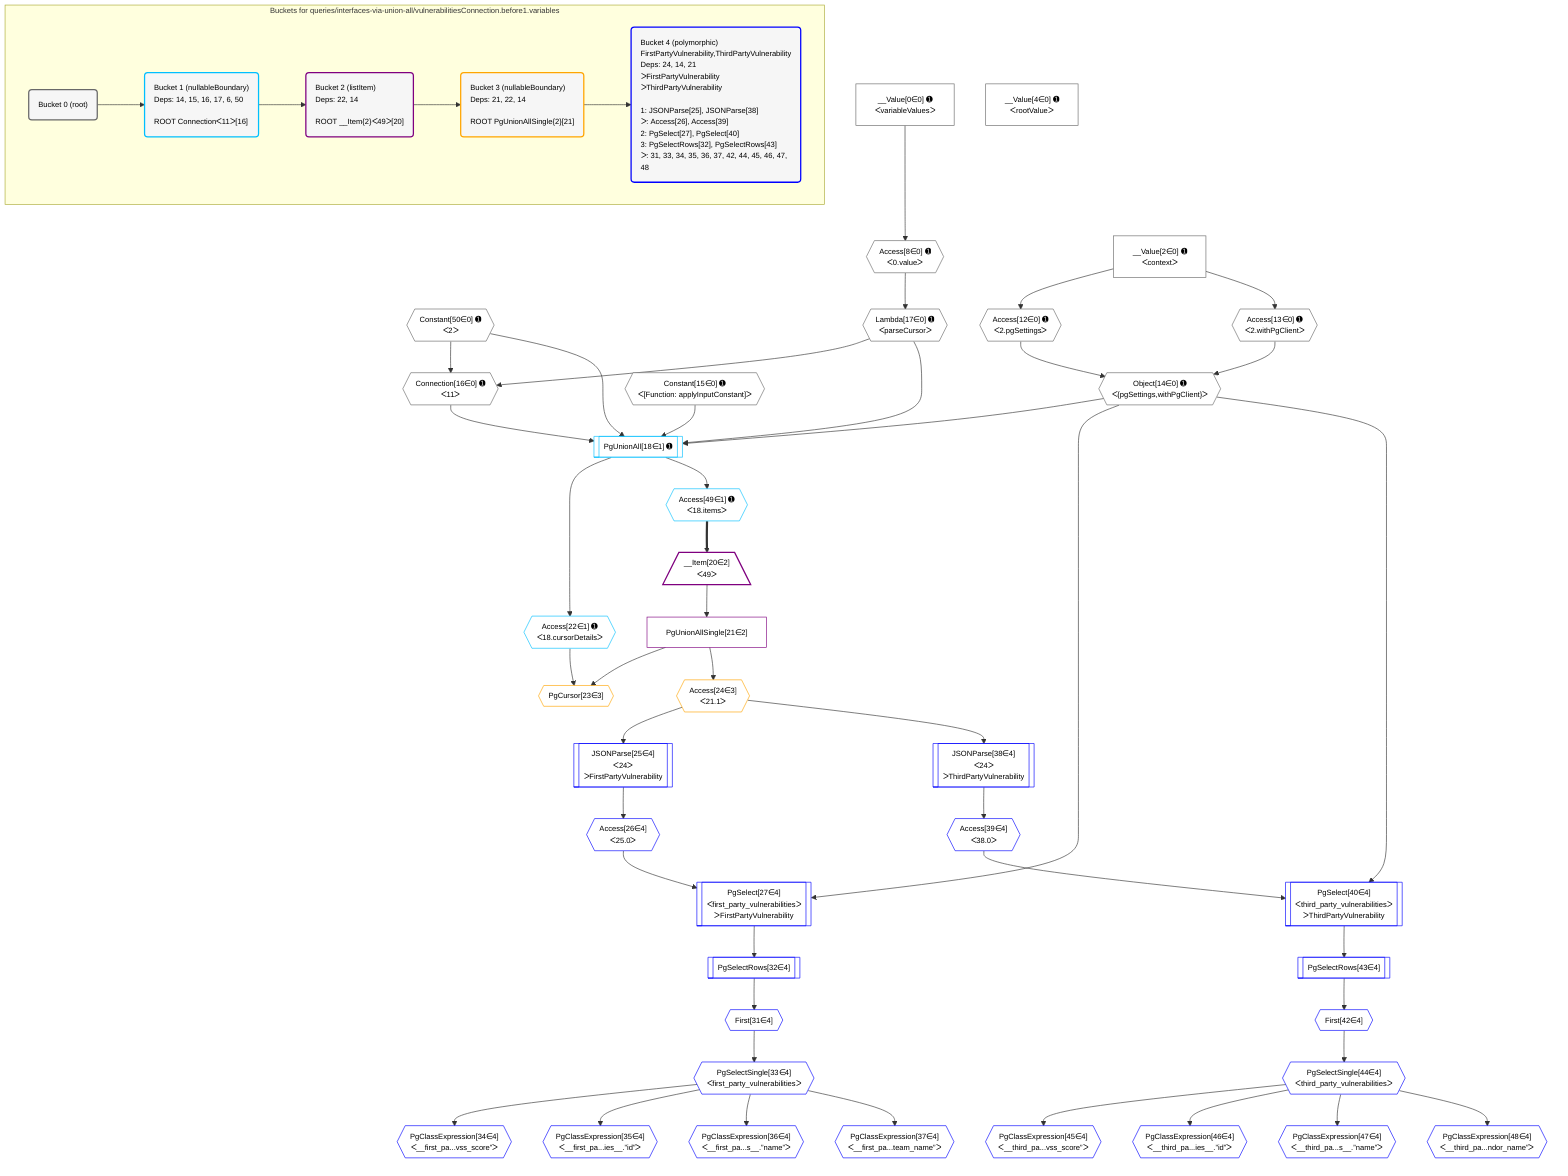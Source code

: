 %%{init: {'themeVariables': { 'fontSize': '12px'}}}%%
graph TD
    classDef path fill:#eee,stroke:#000,color:#000
    classDef plan fill:#fff,stroke-width:1px,color:#000
    classDef itemplan fill:#fff,stroke-width:2px,color:#000
    classDef unbatchedplan fill:#dff,stroke-width:1px,color:#000
    classDef sideeffectplan fill:#fcc,stroke-width:2px,color:#000
    classDef bucket fill:#f6f6f6,color:#000,stroke-width:2px,text-align:left


    %% plan dependencies
    Connection16{{"Connection[16∈0] ➊<br />ᐸ11ᐳ"}}:::plan
    Constant50{{"Constant[50∈0] ➊<br />ᐸ2ᐳ"}}:::plan
    Lambda17{{"Lambda[17∈0] ➊<br />ᐸparseCursorᐳ"}}:::plan
    Constant50 & Lambda17 --> Connection16
    Object14{{"Object[14∈0] ➊<br />ᐸ{pgSettings,withPgClient}ᐳ"}}:::plan
    Access12{{"Access[12∈0] ➊<br />ᐸ2.pgSettingsᐳ"}}:::plan
    Access13{{"Access[13∈0] ➊<br />ᐸ2.withPgClientᐳ"}}:::plan
    Access12 & Access13 --> Object14
    Access8{{"Access[8∈0] ➊<br />ᐸ0.valueᐳ"}}:::plan
    __Value0["__Value[0∈0] ➊<br />ᐸvariableValuesᐳ"]:::plan
    __Value0 --> Access8
    __Value2["__Value[2∈0] ➊<br />ᐸcontextᐳ"]:::plan
    __Value2 --> Access12
    __Value2 --> Access13
    Access8 --> Lambda17
    __Value4["__Value[4∈0] ➊<br />ᐸrootValueᐳ"]:::plan
    Constant15{{"Constant[15∈0] ➊<br />ᐸ[Function: applyInputConstant]ᐳ"}}:::plan
    PgUnionAll18[["PgUnionAll[18∈1] ➊"]]:::plan
    Object14 & Constant15 & Connection16 & Lambda17 & Constant50 --> PgUnionAll18
    Access22{{"Access[22∈1] ➊<br />ᐸ18.cursorDetailsᐳ"}}:::plan
    PgUnionAll18 --> Access22
    Access49{{"Access[49∈1] ➊<br />ᐸ18.itemsᐳ"}}:::plan
    PgUnionAll18 --> Access49
    __Item20[/"__Item[20∈2]<br />ᐸ49ᐳ"\]:::itemplan
    Access49 ==> __Item20
    PgUnionAllSingle21["PgUnionAllSingle[21∈2]"]:::plan
    __Item20 --> PgUnionAllSingle21
    PgCursor23{{"PgCursor[23∈3]"}}:::plan
    PgUnionAllSingle21 & Access22 --> PgCursor23
    Access24{{"Access[24∈3]<br />ᐸ21.1ᐳ"}}:::plan
    PgUnionAllSingle21 --> Access24
    PgSelect27[["PgSelect[27∈4]<br />ᐸfirst_party_vulnerabilitiesᐳ<br />ᐳFirstPartyVulnerability"]]:::plan
    Access26{{"Access[26∈4]<br />ᐸ25.0ᐳ"}}:::plan
    Object14 & Access26 --> PgSelect27
    PgSelect40[["PgSelect[40∈4]<br />ᐸthird_party_vulnerabilitiesᐳ<br />ᐳThirdPartyVulnerability"]]:::plan
    Access39{{"Access[39∈4]<br />ᐸ38.0ᐳ"}}:::plan
    Object14 & Access39 --> PgSelect40
    JSONParse25[["JSONParse[25∈4]<br />ᐸ24ᐳ<br />ᐳFirstPartyVulnerability"]]:::plan
    Access24 --> JSONParse25
    JSONParse25 --> Access26
    First31{{"First[31∈4]"}}:::plan
    PgSelectRows32[["PgSelectRows[32∈4]"]]:::plan
    PgSelectRows32 --> First31
    PgSelect27 --> PgSelectRows32
    PgSelectSingle33{{"PgSelectSingle[33∈4]<br />ᐸfirst_party_vulnerabilitiesᐳ"}}:::plan
    First31 --> PgSelectSingle33
    PgClassExpression34{{"PgClassExpression[34∈4]<br />ᐸ__first_pa...vss_score”ᐳ"}}:::plan
    PgSelectSingle33 --> PgClassExpression34
    PgClassExpression35{{"PgClassExpression[35∈4]<br />ᐸ__first_pa...ies__.”id”ᐳ"}}:::plan
    PgSelectSingle33 --> PgClassExpression35
    PgClassExpression36{{"PgClassExpression[36∈4]<br />ᐸ__first_pa...s__.”name”ᐳ"}}:::plan
    PgSelectSingle33 --> PgClassExpression36
    PgClassExpression37{{"PgClassExpression[37∈4]<br />ᐸ__first_pa...team_name”ᐳ"}}:::plan
    PgSelectSingle33 --> PgClassExpression37
    JSONParse38[["JSONParse[38∈4]<br />ᐸ24ᐳ<br />ᐳThirdPartyVulnerability"]]:::plan
    Access24 --> JSONParse38
    JSONParse38 --> Access39
    First42{{"First[42∈4]"}}:::plan
    PgSelectRows43[["PgSelectRows[43∈4]"]]:::plan
    PgSelectRows43 --> First42
    PgSelect40 --> PgSelectRows43
    PgSelectSingle44{{"PgSelectSingle[44∈4]<br />ᐸthird_party_vulnerabilitiesᐳ"}}:::plan
    First42 --> PgSelectSingle44
    PgClassExpression45{{"PgClassExpression[45∈4]<br />ᐸ__third_pa...vss_score”ᐳ"}}:::plan
    PgSelectSingle44 --> PgClassExpression45
    PgClassExpression46{{"PgClassExpression[46∈4]<br />ᐸ__third_pa...ies__.”id”ᐳ"}}:::plan
    PgSelectSingle44 --> PgClassExpression46
    PgClassExpression47{{"PgClassExpression[47∈4]<br />ᐸ__third_pa...s__.”name”ᐳ"}}:::plan
    PgSelectSingle44 --> PgClassExpression47
    PgClassExpression48{{"PgClassExpression[48∈4]<br />ᐸ__third_pa...ndor_name”ᐳ"}}:::plan
    PgSelectSingle44 --> PgClassExpression48

    %% define steps

    subgraph "Buckets for queries/interfaces-via-union-all/vulnerabilitiesConnection.before1.variables"
    Bucket0("Bucket 0 (root)"):::bucket
    classDef bucket0 stroke:#696969
    class Bucket0,__Value0,__Value2,__Value4,Access8,Access12,Access13,Object14,Constant15,Connection16,Lambda17,Constant50 bucket0
    Bucket1("Bucket 1 (nullableBoundary)<br />Deps: 14, 15, 16, 17, 6, 50<br /><br />ROOT Connectionᐸ11ᐳ[16]"):::bucket
    classDef bucket1 stroke:#00bfff
    class Bucket1,PgUnionAll18,Access22,Access49 bucket1
    Bucket2("Bucket 2 (listItem)<br />Deps: 22, 14<br /><br />ROOT __Item{2}ᐸ49ᐳ[20]"):::bucket
    classDef bucket2 stroke:#7f007f
    class Bucket2,__Item20,PgUnionAllSingle21 bucket2
    Bucket3("Bucket 3 (nullableBoundary)<br />Deps: 21, 22, 14<br /><br />ROOT PgUnionAllSingle{2}[21]"):::bucket
    classDef bucket3 stroke:#ffa500
    class Bucket3,PgCursor23,Access24 bucket3
    Bucket4("Bucket 4 (polymorphic)<br />FirstPartyVulnerability,ThirdPartyVulnerability<br />Deps: 24, 14, 21<br />ᐳFirstPartyVulnerability<br />ᐳThirdPartyVulnerability<br /><br />1: JSONParse[25], JSONParse[38]<br />ᐳ: Access[26], Access[39]<br />2: PgSelect[27], PgSelect[40]<br />3: PgSelectRows[32], PgSelectRows[43]<br />ᐳ: 31, 33, 34, 35, 36, 37, 42, 44, 45, 46, 47, 48"):::bucket
    classDef bucket4 stroke:#0000ff
    class Bucket4,JSONParse25,Access26,PgSelect27,First31,PgSelectRows32,PgSelectSingle33,PgClassExpression34,PgClassExpression35,PgClassExpression36,PgClassExpression37,JSONParse38,Access39,PgSelect40,First42,PgSelectRows43,PgSelectSingle44,PgClassExpression45,PgClassExpression46,PgClassExpression47,PgClassExpression48 bucket4
    Bucket0 --> Bucket1
    Bucket1 --> Bucket2
    Bucket2 --> Bucket3
    Bucket3 --> Bucket4
    end